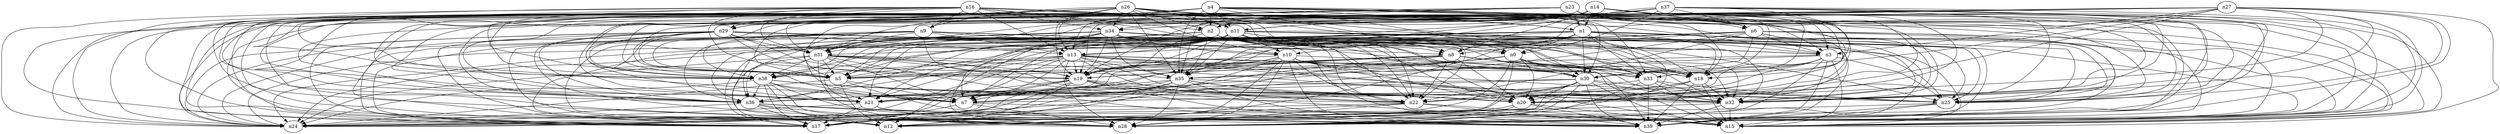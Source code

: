 digraph "" {
	n0 -> n5;
	n0 -> n12;
	n0 -> n17;
	n0 -> n18;
	n0 -> n19;
	n0 -> n20;
	n0 -> n21;
	n0 -> n30;
	n0 -> n32;
	n0 -> n33;
	n0 -> n35;
	n0 -> n39;
	n1 -> n0;
	n1 -> n3;
	n1 -> n5;
	n1 -> n8;
	n1 -> n12;
	n1 -> n13;
	n1 -> n15;
	n1 -> n17;
	n1 -> n18;
	n1 -> n19;
	n1 -> n20;
	n1 -> n24;
	n1 -> n25;
	n1 -> n28;
	n1 -> n30;
	n1 -> n32;
	n1 -> n33;
	n1 -> n38;
	n2 -> n3;
	n2 -> n5;
	n2 -> n8;
	n2 -> n12;
	n2 -> n18;
	n2 -> n19;
	n2 -> n20;
	n2 -> n21;
	n2 -> n22;
	n2 -> n25;
	n2 -> n28;
	n2 -> n30;
	n2 -> n31;
	n2 -> n35;
	n2 -> n36;
	n2 -> n39;
	n3 -> n7;
	n3 -> n15;
	n3 -> n17;
	n3 -> n18;
	n3 -> n19;
	n3 -> n22;
	n3 -> n25;
	n3 -> n33;
	n3 -> n35;
	n3 -> n39;
	n4 -> n0;
	n4 -> n1;
	n4 -> n2;
	n4 -> n3;
	n4 -> n6;
	n4 -> n11;
	n4 -> n12;
	n4 -> n13;
	n4 -> n17;
	n4 -> n21;
	n4 -> n22;
	n4 -> n24;
	n4 -> n28;
	n4 -> n30;
	n4 -> n31;
	n4 -> n32;
	n4 -> n33;
	n4 -> n35;
	n4 -> n36;
	n4 -> n38;
	n4 -> n39;
	n5 -> n7;
	n5 -> n12;
	n5 -> n24;
	n5 -> n39;
	n6 -> n3;
	n6 -> n7;
	n6 -> n8;
	n6 -> n12;
	n6 -> n15;
	n6 -> n19;
	n6 -> n21;
	n6 -> n22;
	n6 -> n24;
	n6 -> n25;
	n6 -> n30;
	n6 -> n31;
	n6 -> n32;
	n6 -> n39;
	n7 -> n15;
	n7 -> n17;
	n7 -> n28;
	n8 -> n5;
	n8 -> n7;
	n8 -> n15;
	n8 -> n18;
	n8 -> n20;
	n8 -> n21;
	n8 -> n22;
	n8 -> n24;
	n8 -> n32;
	n8 -> n33;
	n8 -> n35;
	n8 -> n36;
	n9 -> n3;
	n9 -> n7;
	n9 -> n10;
	n9 -> n12;
	n9 -> n13;
	n9 -> n17;
	n9 -> n18;
	n9 -> n19;
	n9 -> n24;
	n9 -> n25;
	n9 -> n31;
	n9 -> n32;
	n9 -> n33;
	n9 -> n36;
	n9 -> n38;
	n10 -> n5;
	n10 -> n7;
	n10 -> n12;
	n10 -> n17;
	n10 -> n18;
	n10 -> n19;
	n10 -> n22;
	n10 -> n28;
	n10 -> n30;
	n10 -> n32;
	n10 -> n33;
	n10 -> n36;
	n10 -> n39;
	n11 -> n0;
	n11 -> n5;
	n11 -> n7;
	n11 -> n8;
	n11 -> n10;
	n11 -> n12;
	n11 -> n13;
	n11 -> n15;
	n11 -> n17;
	n11 -> n18;
	n11 -> n19;
	n11 -> n20;
	n11 -> n21;
	n11 -> n22;
	n11 -> n24;
	n11 -> n25;
	n11 -> n30;
	n11 -> n32;
	n11 -> n35;
	n11 -> n36;
	n11 -> n38;
	n11 -> n39;
	n13 -> n5;
	n13 -> n7;
	n13 -> n15;
	n13 -> n17;
	n13 -> n19;
	n13 -> n20;
	n13 -> n22;
	n13 -> n24;
	n13 -> n25;
	n13 -> n28;
	n13 -> n30;
	n13 -> n32;
	n13 -> n33;
	n13 -> n35;
	n13 -> n36;
	n13 -> n38;
	n14 -> n1;
	n14 -> n2;
	n14 -> n3;
	n14 -> n5;
	n14 -> n6;
	n14 -> n8;
	n14 -> n15;
	n14 -> n17;
	n14 -> n18;
	n14 -> n19;
	n14 -> n22;
	n14 -> n24;
	n14 -> n25;
	n14 -> n28;
	n14 -> n29;
	n14 -> n30;
	n14 -> n31;
	n14 -> n32;
	n14 -> n34;
	n14 -> n35;
	n14 -> n36;
	n14 -> n39;
	n16 -> n2;
	n16 -> n3;
	n16 -> n5;
	n16 -> n8;
	n16 -> n9;
	n16 -> n11;
	n16 -> n13;
	n16 -> n17;
	n16 -> n19;
	n16 -> n20;
	n16 -> n22;
	n16 -> n24;
	n16 -> n25;
	n16 -> n28;
	n16 -> n29;
	n16 -> n31;
	n16 -> n34;
	n16 -> n38;
	n18 -> n12;
	n18 -> n15;
	n18 -> n17;
	n18 -> n20;
	n18 -> n32;
	n18 -> n39;
	n19 -> n7;
	n19 -> n12;
	n19 -> n15;
	n19 -> n17;
	n19 -> n20;
	n19 -> n21;
	n19 -> n22;
	n19 -> n24;
	n19 -> n39;
	n20 -> n15;
	n20 -> n17;
	n20 -> n28;
	n20 -> n39;
	n21 -> n17;
	n21 -> n24;
	n21 -> n28;
	n21 -> n39;
	n22 -> n12;
	n22 -> n15;
	n22 -> n24;
	n22 -> n28;
	n22 -> n39;
	n23 -> n1;
	n23 -> n5;
	n23 -> n6;
	n23 -> n15;
	n23 -> n19;
	n23 -> n20;
	n23 -> n21;
	n23 -> n22;
	n23 -> n24;
	n23 -> n25;
	n23 -> n28;
	n23 -> n29;
	n23 -> n30;
	n23 -> n32;
	n23 -> n35;
	n23 -> n36;
	n23 -> n38;
	n23 -> n39;
	n25 -> n15;
	n25 -> n24;
	n25 -> n39;
	n26 -> n0;
	n26 -> n1;
	n26 -> n2;
	n26 -> n6;
	n26 -> n7;
	n26 -> n8;
	n26 -> n9;
	n26 -> n10;
	n26 -> n11;
	n26 -> n12;
	n26 -> n13;
	n26 -> n15;
	n26 -> n17;
	n26 -> n18;
	n26 -> n19;
	n26 -> n20;
	n26 -> n24;
	n26 -> n25;
	n26 -> n28;
	n26 -> n29;
	n26 -> n30;
	n26 -> n31;
	n26 -> n34;
	n26 -> n35;
	n26 -> n36;
	n26 -> n38;
	n27 -> n2;
	n27 -> n3;
	n27 -> n5;
	n27 -> n11;
	n27 -> n12;
	n27 -> n15;
	n27 -> n19;
	n27 -> n20;
	n27 -> n21;
	n27 -> n22;
	n27 -> n25;
	n27 -> n28;
	n27 -> n30;
	n27 -> n31;
	n27 -> n32;
	n27 -> n34;
	n27 -> n39;
	n29 -> n0;
	n29 -> n5;
	n29 -> n7;
	n29 -> n8;
	n29 -> n12;
	n29 -> n13;
	n29 -> n15;
	n29 -> n17;
	n29 -> n18;
	n29 -> n19;
	n29 -> n21;
	n29 -> n24;
	n29 -> n28;
	n29 -> n31;
	n29 -> n32;
	n29 -> n33;
	n29 -> n35;
	n29 -> n36;
	n29 -> n38;
	n30 -> n12;
	n30 -> n15;
	n30 -> n17;
	n30 -> n20;
	n30 -> n21;
	n30 -> n22;
	n30 -> n25;
	n30 -> n28;
	n30 -> n32;
	n30 -> n36;
	n30 -> n39;
	n31 -> n5;
	n31 -> n7;
	n31 -> n17;
	n31 -> n19;
	n31 -> n20;
	n31 -> n24;
	n31 -> n25;
	n31 -> n28;
	n31 -> n32;
	n31 -> n33;
	n31 -> n36;
	n31 -> n38;
	n31 -> n39;
	n32 -> n15;
	n32 -> n17;
	n32 -> n39;
	n33 -> n15;
	n33 -> n21;
	n33 -> n25;
	n33 -> n28;
	n33 -> n32;
	n33 -> n39;
	n34 -> n3;
	n34 -> n5;
	n34 -> n7;
	n34 -> n10;
	n34 -> n12;
	n34 -> n17;
	n34 -> n19;
	n34 -> n20;
	n34 -> n21;
	n34 -> n22;
	n34 -> n24;
	n34 -> n25;
	n34 -> n30;
	n34 -> n31;
	n34 -> n32;
	n34 -> n33;
	n34 -> n35;
	n34 -> n36;
	n34 -> n38;
	n34 -> n39;
	n35 -> n7;
	n35 -> n12;
	n35 -> n17;
	n35 -> n20;
	n35 -> n21;
	n35 -> n22;
	n35 -> n24;
	n35 -> n25;
	n35 -> n28;
	n35 -> n36;
	n35 -> n39;
	n36 -> n12;
	n36 -> n15;
	n36 -> n17;
	n36 -> n24;
	n36 -> n28;
	n36 -> n39;
	n37 -> n0;
	n37 -> n5;
	n37 -> n6;
	n37 -> n8;
	n37 -> n10;
	n37 -> n11;
	n37 -> n20;
	n37 -> n21;
	n37 -> n25;
	n37 -> n28;
	n37 -> n31;
	n37 -> n32;
	n37 -> n33;
	n37 -> n36;
	n37 -> n38;
	n37 -> n39;
	n38 -> n7;
	n38 -> n12;
	n38 -> n17;
	n38 -> n20;
	n38 -> n21;
	n38 -> n22;
	n38 -> n24;
	n38 -> n28;
	n38 -> n32;
	n38 -> n36;
	n38 -> n39;
}
